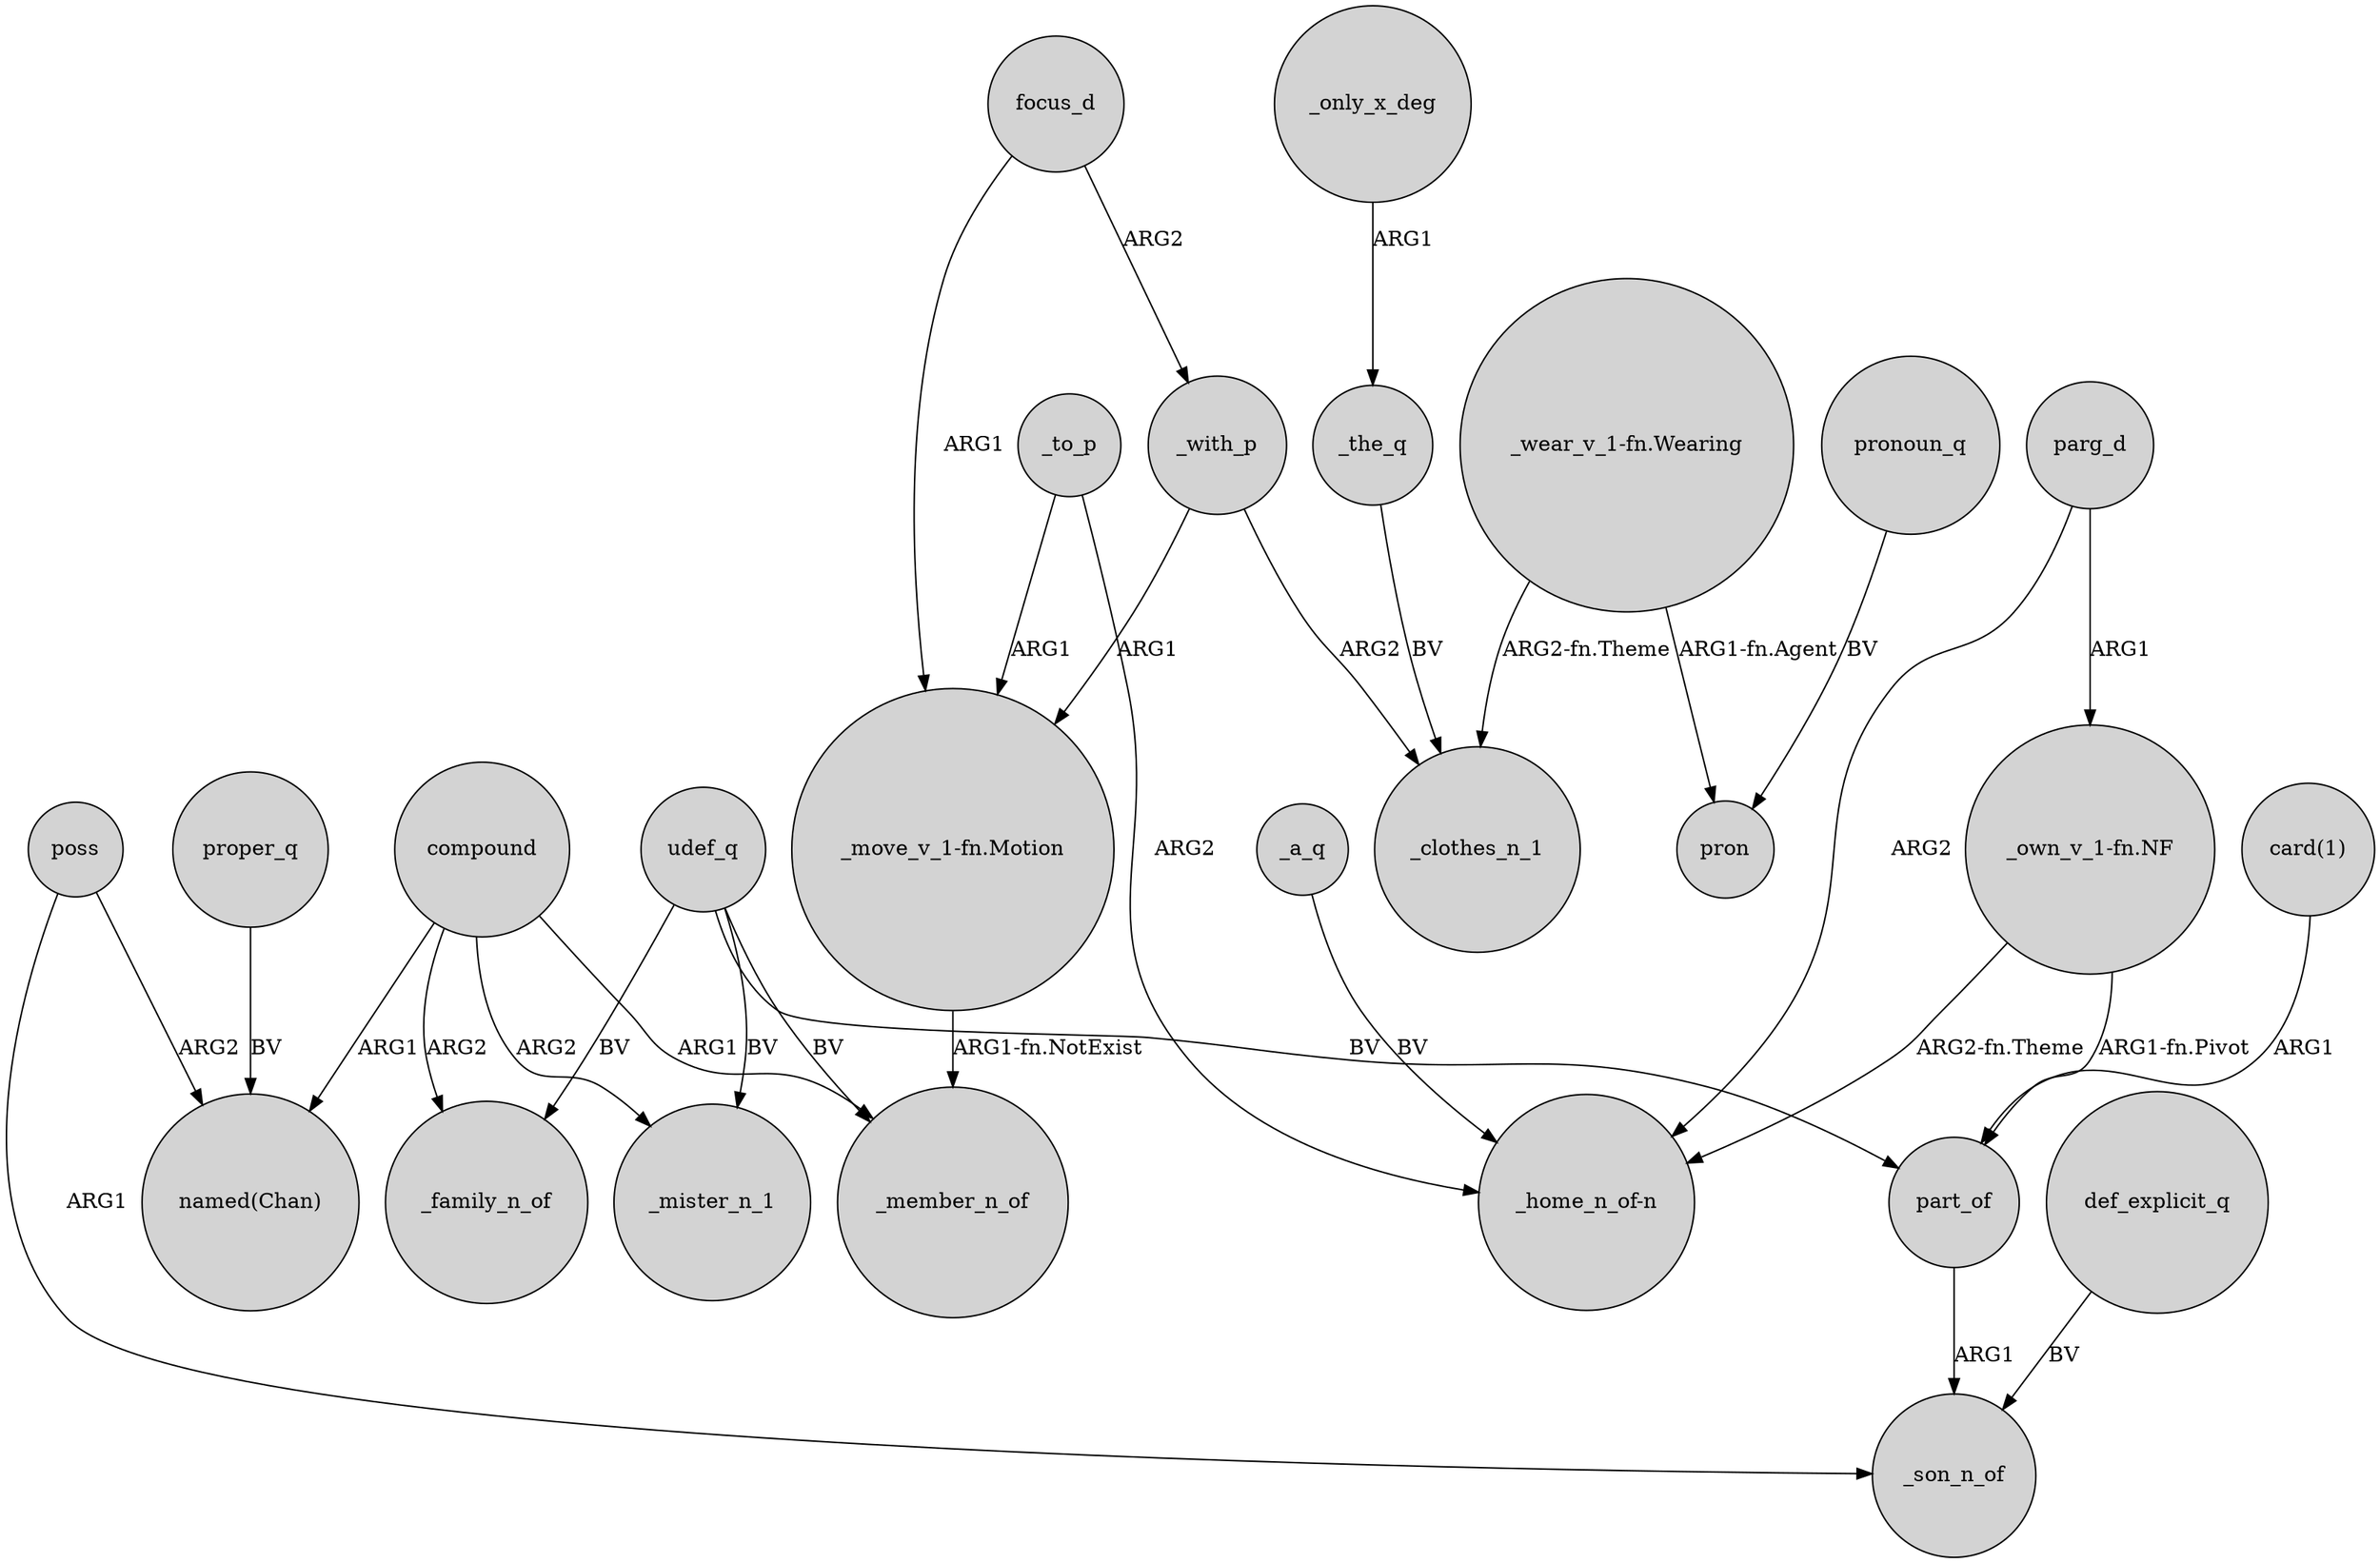 digraph {
	node [shape=circle style=filled]
	poss -> _son_n_of [label=ARG1]
	part_of -> _son_n_of [label=ARG1]
	udef_q -> part_of [label=BV]
	poss -> "named(Chan)" [label=ARG2]
	_a_q -> "_home_n_of-n" [label=BV]
	proper_q -> "named(Chan)" [label=BV]
	"_wear_v_1-fn.Wearing" -> _clothes_n_1 [label="ARG2-fn.Theme"]
	compound -> _mister_n_1 [label=ARG2]
	udef_q -> _mister_n_1 [label=BV]
	compound -> _family_n_of [label=ARG2]
	compound -> "named(Chan)" [label=ARG1]
	focus_d -> _with_p [label=ARG2]
	_with_p -> "_move_v_1-fn.Motion" [label=ARG1]
	_to_p -> "_move_v_1-fn.Motion" [label=ARG1]
	parg_d -> "_own_v_1-fn.NF" [label=ARG1]
	pronoun_q -> pron [label=BV]
	"_own_v_1-fn.NF" -> "_home_n_of-n" [label="ARG2-fn.Theme"]
	_to_p -> "_home_n_of-n" [label=ARG2]
	_only_x_deg -> _the_q [label=ARG1]
	udef_q -> _member_n_of [label=BV]
	"_move_v_1-fn.Motion" -> _member_n_of [label="ARG1-fn.NotExist"]
	_the_q -> _clothes_n_1 [label=BV]
	"card(1)" -> part_of [label=ARG1]
	"_wear_v_1-fn.Wearing" -> pron [label="ARG1-fn.Agent"]
	_with_p -> _clothes_n_1 [label=ARG2]
	def_explicit_q -> _son_n_of [label=BV]
	"_own_v_1-fn.NF" -> part_of [label="ARG1-fn.Pivot"]
	parg_d -> "_home_n_of-n" [label=ARG2]
	udef_q -> _family_n_of [label=BV]
	focus_d -> "_move_v_1-fn.Motion" [label=ARG1]
	compound -> _member_n_of [label=ARG1]
}
